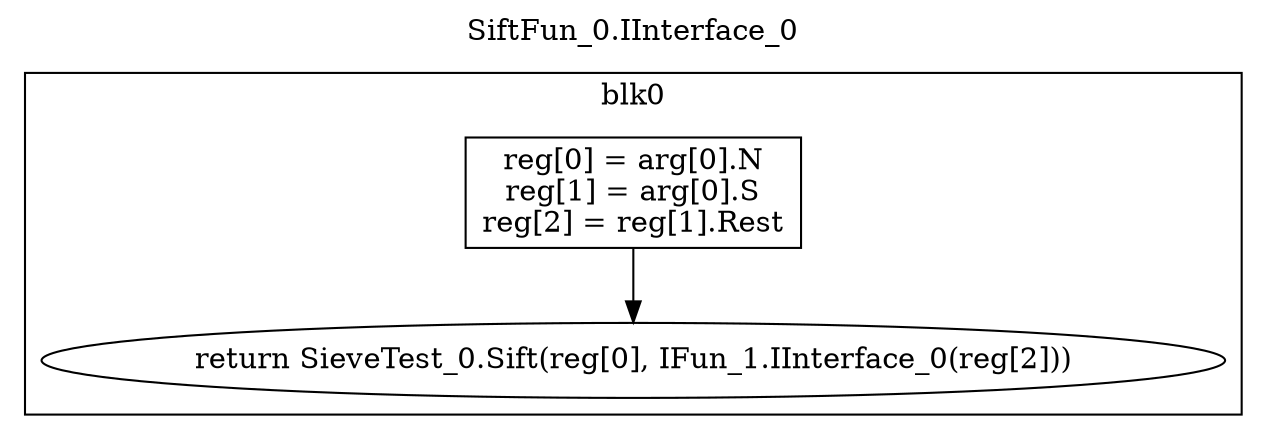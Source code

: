 digraph {
  rankdir=TB;
  b0_l0 -> b0_ret
  b0_l0 [label="reg[0] = arg[0].N\nreg[1] = arg[0].S\nreg[2] = reg[1].Rest\n", shape=box]
  b0_ret [label="return SieveTest_0.Sift(reg[0], IFun_1.IInterface_0(reg[2]))"]
  subgraph cluster_b0 {
    label = "blk0";
    b0_l0;
    b0_ret;
  }
  labelloc="t"
  label="SiftFun_0.IInterface_0"
}